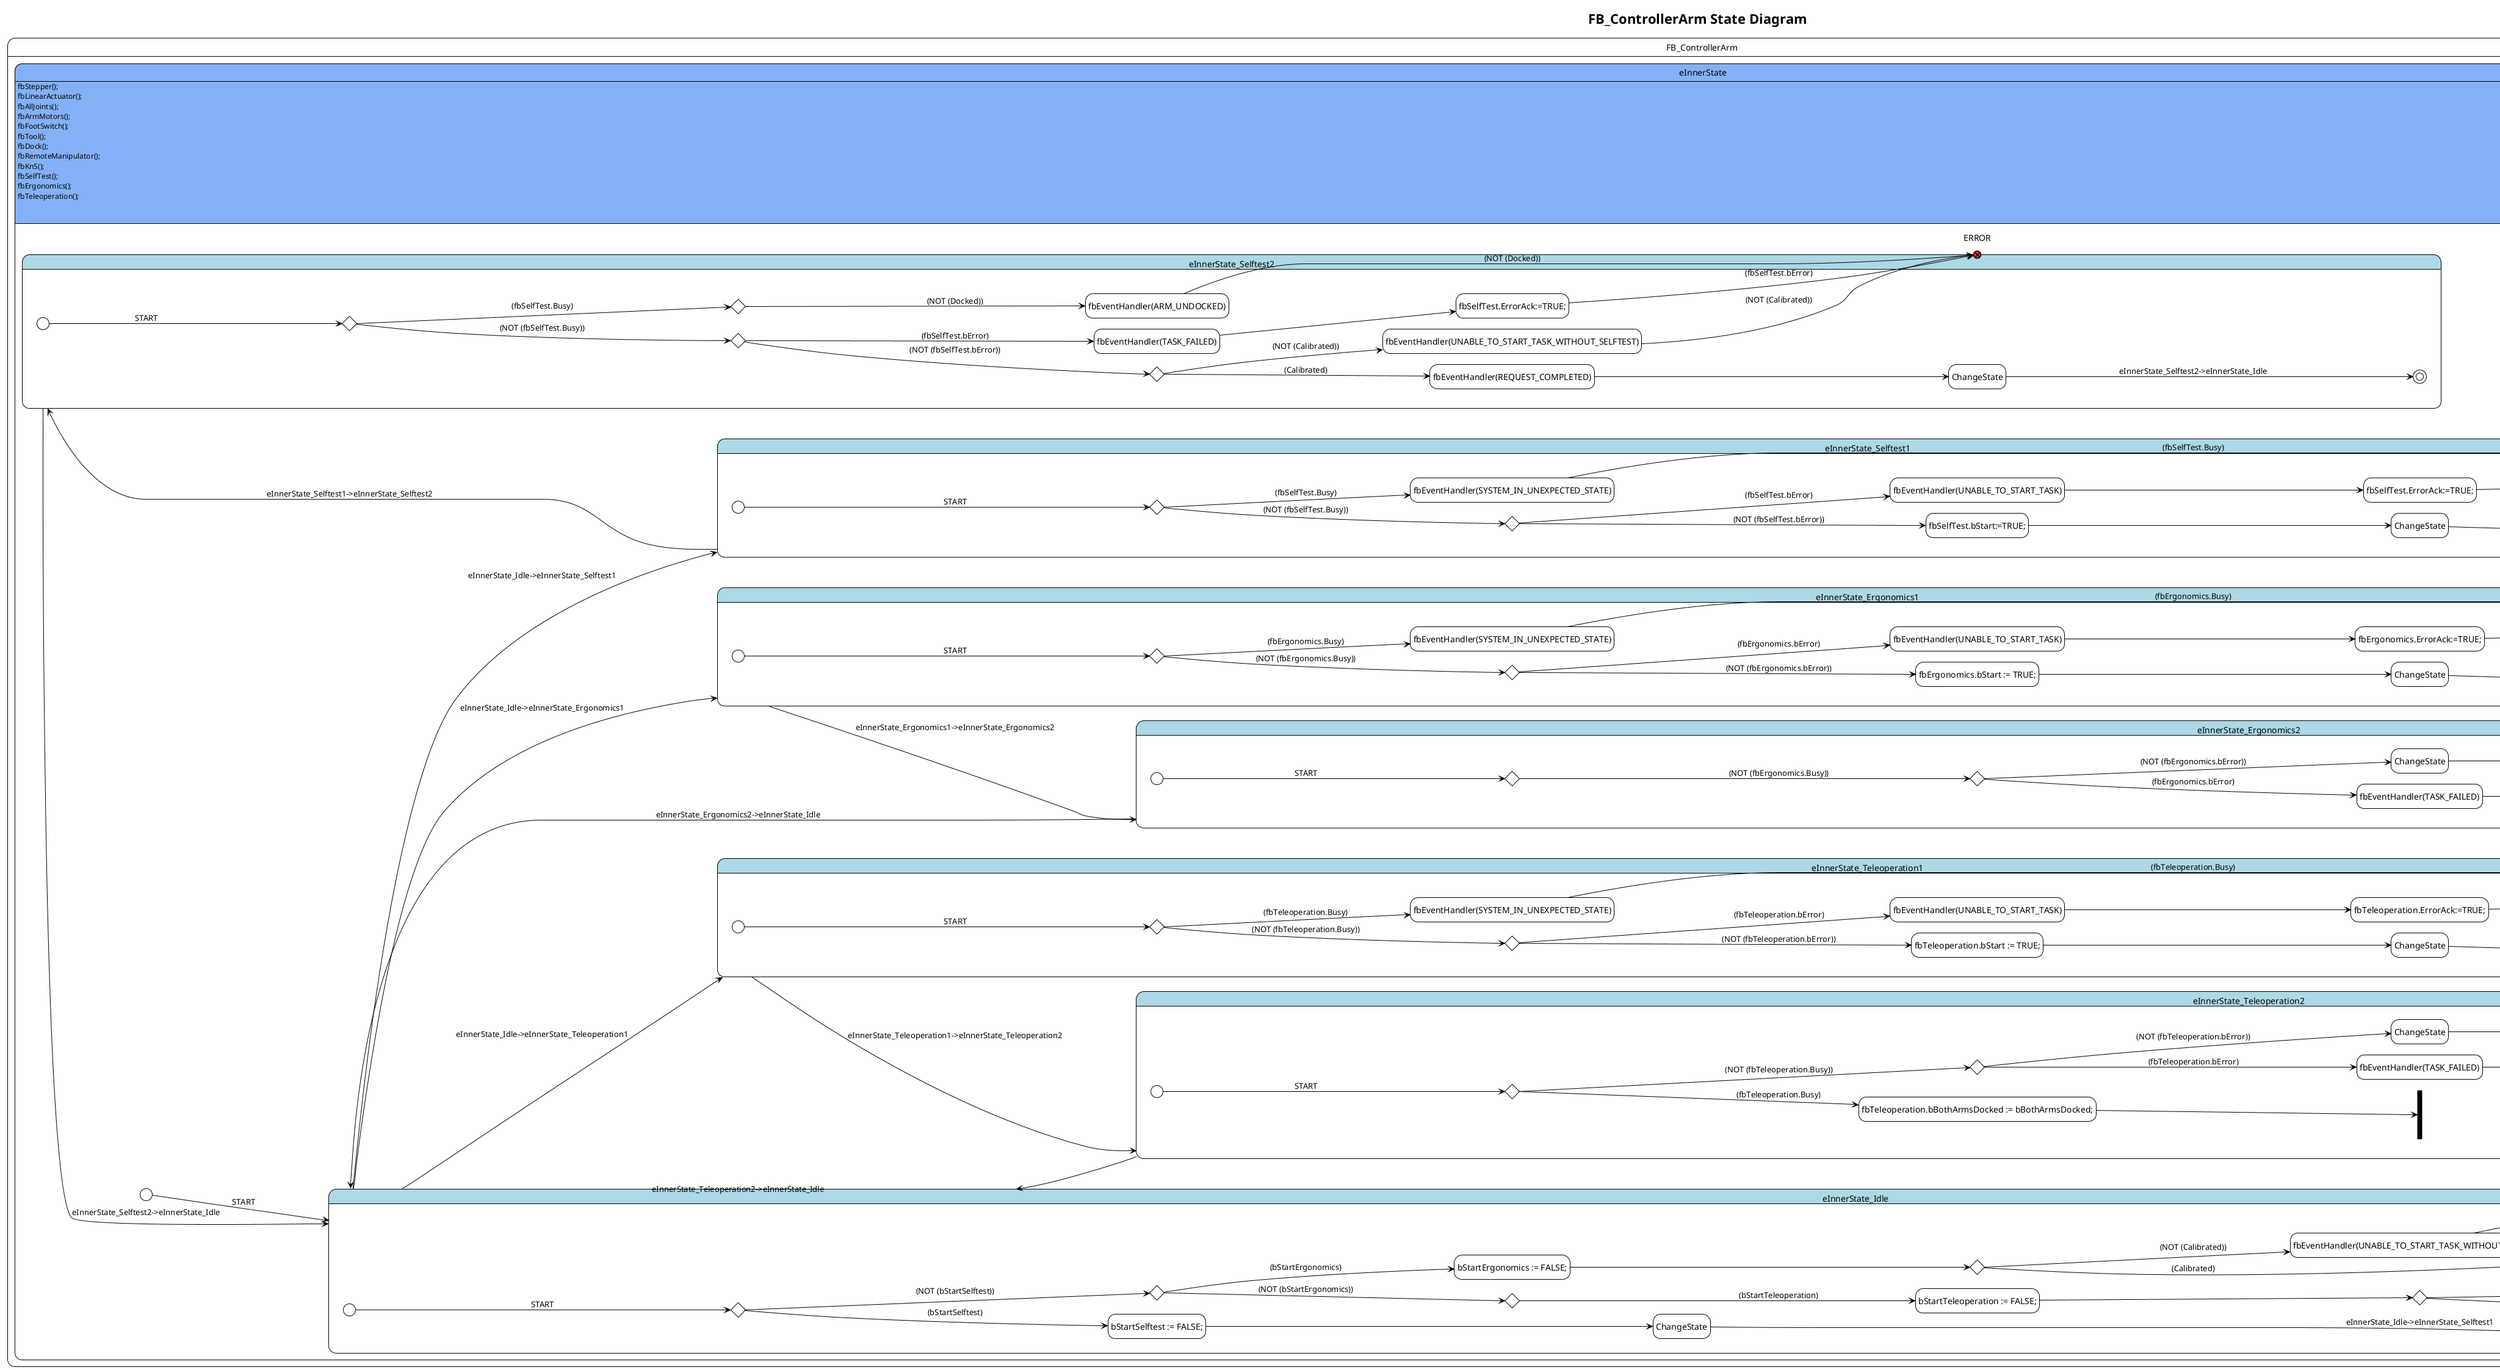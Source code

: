@startuml State Diagram

!theme plain
'skin rose
left to right direction
hide empty description
'!theme reddress-lightgreen
title FB_ControllerArm State Diagram



state FB_ControllerArm{

state eInnerState #84b1f5 {
	[*] --> eInnerState_Idle : START
	state eInnerState_Idle #lightblue {
state "ERROR" as eInnerState_Idle_ERROR <<exitPoint>> #ff3333
	state eInnerState_Idle_Node_1 <<choice>>
	[*] ---> eInnerState_Idle_Node_1 : START
	state "bStartSelftest := FALSE;" as eInnerState_Idle_Node_3 
	state "ChangeState" as eInnerState_Idle_Node_4 
	eInnerState_Idle_Node_3 ---> eInnerState_Idle_Node_4
	eInnerState_Idle_Node_4 ---> [*] : eInnerState_Idle->eInnerState_Selftest1
	state eInnerState_Idle_Node_5 <<choice>>
	state "bStartErgonomics := FALSE;" as eInnerState_Idle_Node_6 
		state eInnerState_Idle_Node_7 <<choice>>
		state "ChangeState" as eInnerState_Idle_Node_9 
	eInnerState_Idle_Node_7 ---> eInnerState_Idle_Node_9 : (Calibrated)
	eInnerState_Idle_Node_9 ---> [*] : eInnerState_Idle->eInnerState_Ergonomics1
		state "fbEventHandler(UNABLE_TO_START_TASK_WITHOUT_SELFTEST)" as eInnerState_Idle_Node_10 
	state eInnerState_Idle_Node_11 <<choice>>
	state "bStartTeleoperation := FALSE;" as eInnerState_Idle_Node_12 
		state eInnerState_Idle_Node_13 <<choice>>
		state "ChangeState" as eInnerState_Idle_Node_15 
	eInnerState_Idle_Node_13 ---> eInnerState_Idle_Node_15 : (Calibrated)
	eInnerState_Idle_Node_15 ---> [*] : eInnerState_Idle->eInnerState_Teleoperation1
		state "fbEventHandler(UNABLE_TO_START_TASK_WITHOUT_SELFTEST)" as eInnerState_Idle_Node_16 
	}
	state eInnerState_Selftest1 #lightblue {
state "ERROR" as eInnerState_Selftest1_ERROR <<exitPoint>> #ff3333
	state eInnerState_Selftest1_Node_1 <<choice>>
	[*] ---> eInnerState_Selftest1_Node_1 : START
	state "fbEventHandler(SYSTEM_IN_UNEXPECTED_STATE)" as eInnerState_Selftest1_Node_3 
		state eInnerState_Selftest1_Node_4 <<choice>>
		state "fbEventHandler(UNABLE_TO_START_TASK)" as eInnerState_Selftest1_Node_6 
		state "fbSelfTest.ErrorAck:=TRUE;" as eInnerState_Selftest1_Node_7 
		state "fbSelfTest.bStart:=TRUE;" as eInnerState_Selftest1_Node_8 
		state "ChangeState" as eInnerState_Selftest1_Node_9 
	eInnerState_Selftest1_Node_8 ---> eInnerState_Selftest1_Node_9
	eInnerState_Selftest1_Node_9 ---> [*] : eInnerState_Selftest1->eInnerState_Selftest2
	}
	state eInnerState_Selftest2 #lightblue {
state "ERROR" as eInnerState_Selftest2_ERROR <<exitPoint>> #ff3333
	state eInnerState_Selftest2_Node_1 <<choice>>
	[*] ---> eInnerState_Selftest2_Node_1 : START
		state eInnerState_Selftest2_Node_3 <<choice>>
		state "fbEventHandler(ARM_UNDOCKED)" as eInnerState_Selftest2_Node_5 
		state eInnerState_Selftest2_Node_6 <<choice>>
		state "fbEventHandler(TASK_FAILED)" as eInnerState_Selftest2_Node_8 
		state "fbSelfTest.ErrorAck:=TRUE;" as eInnerState_Selftest2_Node_9 
			state eInnerState_Selftest2_Node_10 <<choice>>
			state "fbEventHandler(REQUEST_COMPLETED)" as eInnerState_Selftest2_Node_11 
			state "ChangeState" as eInnerState_Selftest2_Node_12 
	eInnerState_Selftest2_Node_11 ---> eInnerState_Selftest2_Node_12
	eInnerState_Selftest2_Node_12 ---> [*] : eInnerState_Selftest2->eInnerState_Idle
			state "fbEventHandler(UNABLE_TO_START_TASK_WITHOUT_SELFTEST)" as eInnerState_Selftest2_Node_13 
	}
	state eInnerState_Ergonomics1 #lightblue {
state "ERROR" as eInnerState_Ergonomics1_ERROR <<exitPoint>> #ff3333
	state eInnerState_Ergonomics1_Node_1 <<choice>>
	[*] ---> eInnerState_Ergonomics1_Node_1 : START
	state "fbEventHandler(SYSTEM_IN_UNEXPECTED_STATE)" as eInnerState_Ergonomics1_Node_3 
		state eInnerState_Ergonomics1_Node_4 <<choice>>
		state "fbEventHandler(UNABLE_TO_START_TASK)" as eInnerState_Ergonomics1_Node_6 
		state "fbErgonomics.ErrorAck:=TRUE;" as eInnerState_Ergonomics1_Node_7 
		state "fbErgonomics.bStart := TRUE;" as eInnerState_Ergonomics1_Node_8 
		state "ChangeState" as eInnerState_Ergonomics1_Node_9 
	eInnerState_Ergonomics1_Node_8 ---> eInnerState_Ergonomics1_Node_9
	eInnerState_Ergonomics1_Node_9 ---> [*] : eInnerState_Ergonomics1->eInnerState_Ergonomics2
	}
	state eInnerState_Ergonomics2 #lightblue {
state "ERROR" as eInnerState_Ergonomics2_ERROR <<exitPoint>> #ff3333
	state eInnerState_Ergonomics2_Node_1 <<choice>>
	[*] ---> eInnerState_Ergonomics2_Node_1 : START
		state eInnerState_Ergonomics2_Node_3 <<choice>>
		state "fbEventHandler(TASK_FAILED)" as eInnerState_Ergonomics2_Node_5 
		state "fbErgonomics.ErrorAck:=TRUE;" as eInnerState_Ergonomics2_Node_6 
		state "ChangeState" as eInnerState_Ergonomics2_Node_7 
	eInnerState_Ergonomics2_Node_3 ---> eInnerState_Ergonomics2_Node_7 : (NOT (fbErgonomics.bError))
	eInnerState_Ergonomics2_Node_7 ---> [*] : eInnerState_Ergonomics2->eInnerState_Idle
	}
	state eInnerState_Teleoperation1 #lightblue {
state "ERROR" as eInnerState_Teleoperation1_ERROR <<exitPoint>> #ff3333
	state eInnerState_Teleoperation1_Node_1 <<choice>>
	[*] ---> eInnerState_Teleoperation1_Node_1 : START
	state "fbEventHandler(SYSTEM_IN_UNEXPECTED_STATE)" as eInnerState_Teleoperation1_Node_3 
		state eInnerState_Teleoperation1_Node_4 <<choice>>
		state "fbEventHandler(UNABLE_TO_START_TASK)" as eInnerState_Teleoperation1_Node_6 
		state "fbTeleoperation.ErrorAck:=TRUE;" as eInnerState_Teleoperation1_Node_7 
		state "fbTeleoperation.bStart := TRUE;" as eInnerState_Teleoperation1_Node_8 
		state "ChangeState" as eInnerState_Teleoperation1_Node_9 
	eInnerState_Teleoperation1_Node_8 ---> eInnerState_Teleoperation1_Node_9
	eInnerState_Teleoperation1_Node_9 ---> [*] : eInnerState_Teleoperation1->eInnerState_Teleoperation2
	}
	state eInnerState_Teleoperation2 #lightblue {
state "ERROR" as eInnerState_Teleoperation2_ERROR <<exitPoint>> #ff3333
	state eInnerState_Teleoperation2_Node_1 <<choice>>
	[*] ---> eInnerState_Teleoperation2_Node_1 : START
	state "fbTeleoperation.bBothArmsDocked := bBothArmsDocked;" as eInnerState_Teleoperation2_Node_3 
	state eInnerState_Teleoperation2_Node_2 <<join>>
		state eInnerState_Teleoperation2_Node_4 <<choice>>
		state "fbEventHandler(TASK_FAILED)" as eInnerState_Teleoperation2_Node_6 
		state "fbTeleoperation.ErrorAck:=TRUE;" as eInnerState_Teleoperation2_Node_7 
		state "ChangeState" as eInnerState_Teleoperation2_Node_8 
	eInnerState_Teleoperation2_Node_4 ---> eInnerState_Teleoperation2_Node_8 : (NOT (fbTeleoperation.bError))
	eInnerState_Teleoperation2_Node_8 ---> [*] : eInnerState_Teleoperation2->eInnerState_Idle
	}
	}
	eInnerState_Idle_Node_1 ---> eInnerState_Idle_Node_3 : (bStartSelftest)
	eInnerState_Idle ---> eInnerState_Selftest1 : eInnerState_Idle->eInnerState_Selftest1
	eInnerState_Idle_Node_1 ---> eInnerState_Idle_Node_5 : (NOT (bStartSelftest))
	eInnerState_Idle_Node_5 ---> eInnerState_Idle_Node_6 : (bStartErgonomics)
	eInnerState_Idle_Node_6 ---> eInnerState_Idle_Node_7
	eInnerState_Idle ---> eInnerState_Ergonomics1 : eInnerState_Idle->eInnerState_Ergonomics1
	eInnerState_Idle_Node_7 ---> eInnerState_Idle_Node_10 : (NOT (Calibrated))
	eInnerState_Idle_Node_10 ---> eInnerState_Idle_ERROR : (NOT (Calibrated))
	eInnerState_Idle_Node_5 ---> eInnerState_Idle_Node_11 : (NOT (bStartErgonomics))
	eInnerState_Idle_Node_11 ---> eInnerState_Idle_Node_12 : (bStartTeleoperation)
	eInnerState_Idle_Node_12 ---> eInnerState_Idle_Node_13
	eInnerState_Idle ---> eInnerState_Teleoperation1 : eInnerState_Idle->eInnerState_Teleoperation1
	eInnerState_Idle_Node_13 ---> eInnerState_Idle_Node_16 : (NOT (Calibrated))
	eInnerState_Idle_Node_16 ---> eInnerState_Idle_ERROR : (NOT (Calibrated))
	eInnerState_Selftest1_Node_1 ---> eInnerState_Selftest1_Node_3 : (fbSelfTest.Busy)
	eInnerState_Selftest1_Node_3 ---> eInnerState_Selftest1_ERROR : (fbSelfTest.Busy)
	eInnerState_Selftest1_Node_1 ---> eInnerState_Selftest1_Node_4 : (NOT (fbSelfTest.Busy))
	eInnerState_Selftest1_Node_4 ---> eInnerState_Selftest1_Node_6 : (fbSelfTest.bError)
	eInnerState_Selftest1_Node_6 ---> eInnerState_Selftest1_Node_7
	eInnerState_Selftest1_Node_7 ---> eInnerState_Selftest1_ERROR : (fbSelfTest.bError)
	eInnerState_Selftest1_Node_4 ---> eInnerState_Selftest1_Node_8 : (NOT (fbSelfTest.bError))
	eInnerState_Selftest1 ---> eInnerState_Selftest2 : eInnerState_Selftest1->eInnerState_Selftest2
	eInnerState_Selftest2_Node_1 ---> eInnerState_Selftest2_Node_3 : (fbSelfTest.Busy)
	eInnerState_Selftest2_Node_3 ---> eInnerState_Selftest2_Node_5 : (NOT (Docked))
	eInnerState_Selftest2_Node_5 ---> eInnerState_Selftest2_ERROR : (NOT (Docked))
	eInnerState_Selftest2_Node_1 ---> eInnerState_Selftest2_Node_6 : (NOT (fbSelfTest.Busy))
	eInnerState_Selftest2_Node_6 ---> eInnerState_Selftest2_Node_8 : (fbSelfTest.bError)
	eInnerState_Selftest2_Node_8 ---> eInnerState_Selftest2_Node_9
	eInnerState_Selftest2_Node_9 ---> eInnerState_Selftest2_ERROR : (fbSelfTest.bError)
	eInnerState_Selftest2_Node_6 ---> eInnerState_Selftest2_Node_10 : (NOT (fbSelfTest.bError))
	eInnerState_Selftest2_Node_10 ---> eInnerState_Selftest2_Node_11 : (Calibrated)
	eInnerState_Selftest2 ---> eInnerState_Idle : eInnerState_Selftest2->eInnerState_Idle
	eInnerState_Selftest2_Node_10 ---> eInnerState_Selftest2_Node_13 : (NOT (Calibrated))
	eInnerState_Selftest2_Node_13 ---> eInnerState_Selftest2_ERROR : (NOT (Calibrated))
	eInnerState_Ergonomics1_Node_1 ---> eInnerState_Ergonomics1_Node_3 : (fbErgonomics.Busy)
	eInnerState_Ergonomics1_Node_3 ---> eInnerState_Ergonomics1_ERROR : (fbErgonomics.Busy)
	eInnerState_Ergonomics1_Node_1 ---> eInnerState_Ergonomics1_Node_4 : (NOT (fbErgonomics.Busy))
	eInnerState_Ergonomics1_Node_4 ---> eInnerState_Ergonomics1_Node_6 : (fbErgonomics.bError)
	eInnerState_Ergonomics1_Node_6 ---> eInnerState_Ergonomics1_Node_7
	eInnerState_Ergonomics1_Node_7 ---> eInnerState_Ergonomics1_ERROR : (fbErgonomics.bError)
	eInnerState_Ergonomics1_Node_4 ---> eInnerState_Ergonomics1_Node_8 : (NOT (fbErgonomics.bError))
	eInnerState_Ergonomics1 ---> eInnerState_Ergonomics2 : eInnerState_Ergonomics1->eInnerState_Ergonomics2
	eInnerState_Ergonomics2_Node_1 ---> eInnerState_Ergonomics2_Node_3 : (NOT (fbErgonomics.Busy))
	eInnerState_Ergonomics2_Node_3 ---> eInnerState_Ergonomics2_Node_5 : (fbErgonomics.bError)
	eInnerState_Ergonomics2_Node_5 ---> eInnerState_Ergonomics2_Node_6
	eInnerState_Ergonomics2_Node_6 ---> eInnerState_Ergonomics2_ERROR : (fbErgonomics.bError)
	eInnerState_Ergonomics2 ---> eInnerState_Idle : eInnerState_Ergonomics2->eInnerState_Idle
	eInnerState_Teleoperation1_Node_1 ---> eInnerState_Teleoperation1_Node_3 : (fbTeleoperation.Busy)
	eInnerState_Teleoperation1_Node_3 ---> eInnerState_Teleoperation1_ERROR : (fbTeleoperation.Busy)
	eInnerState_Teleoperation1_Node_1 ---> eInnerState_Teleoperation1_Node_4 : (NOT (fbTeleoperation.Busy))
	eInnerState_Teleoperation1_Node_4 ---> eInnerState_Teleoperation1_Node_6 : (fbTeleoperation.bError)
	eInnerState_Teleoperation1_Node_6 ---> eInnerState_Teleoperation1_Node_7
	eInnerState_Teleoperation1_Node_7 ---> eInnerState_Teleoperation1_ERROR : (fbTeleoperation.bError)
	eInnerState_Teleoperation1_Node_4 ---> eInnerState_Teleoperation1_Node_8 : (NOT (fbTeleoperation.bError))
	eInnerState_Teleoperation1 ---> eInnerState_Teleoperation2 : eInnerState_Teleoperation1->eInnerState_Teleoperation2
	eInnerState_Teleoperation2_Node_1 ---> eInnerState_Teleoperation2_Node_3 : (fbTeleoperation.Busy)
	eInnerState_Teleoperation2_Node_3 ---> eInnerState_Teleoperation2_Node_2
	eInnerState_Teleoperation2_Node_1 ---> eInnerState_Teleoperation2_Node_4 : (NOT (fbTeleoperation.Busy))
	eInnerState_Teleoperation2_Node_4 ---> eInnerState_Teleoperation2_Node_6 : (fbTeleoperation.bError)
	eInnerState_Teleoperation2_Node_6 ---> eInnerState_Teleoperation2_Node_7
	eInnerState_Teleoperation2_Node_7 ---> eInnerState_Teleoperation2_ERROR : (fbTeleoperation.bError)
	eInnerState_Teleoperation2 ---> eInnerState_Idle : eInnerState_Teleoperation2->eInnerState_Idle
eInnerState : fbStepper();\nfbLinearActuator();\nfbAllJoints();\nfbArmMotors();\nfbFootSwitch();\nfbTool();\nfbDock();\nfbRemoteManipulator();\nfbKnS();\nfbSelfTest();\nfbErgonomics();\nfbTeleoperation();\n
eInnerState : 


}

@enduml
